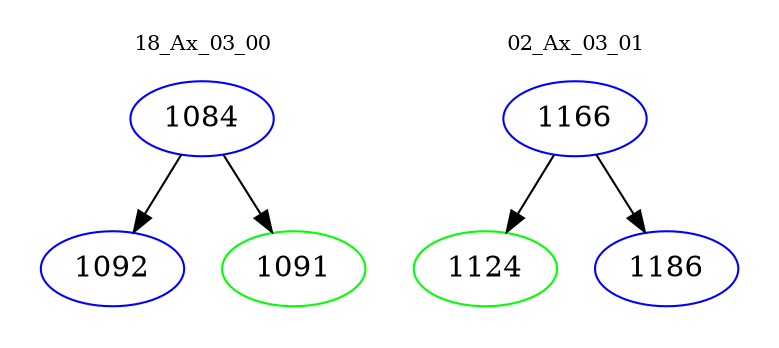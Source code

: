 digraph{
subgraph cluster_0 {
color = white
label = "18_Ax_03_00";
fontsize=10;
T0_1084 [label="1084", color="blue"]
T0_1084 -> T0_1092 [color="black"]
T0_1092 [label="1092", color="blue"]
T0_1084 -> T0_1091 [color="black"]
T0_1091 [label="1091", color="green"]
}
subgraph cluster_1 {
color = white
label = "02_Ax_03_01";
fontsize=10;
T1_1166 [label="1166", color="blue"]
T1_1166 -> T1_1124 [color="black"]
T1_1124 [label="1124", color="green"]
T1_1166 -> T1_1186 [color="black"]
T1_1186 [label="1186", color="blue"]
}
}

